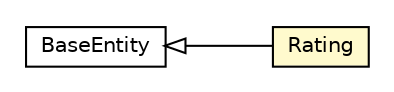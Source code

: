 #!/usr/local/bin/dot
#
# Class diagram 
# Generated by UMLGraph version R5_6-24-gf6e263 (http://www.umlgraph.org/)
#

digraph G {
	edge [fontname="Helvetica",fontsize=10,labelfontname="Helvetica",labelfontsize=10];
	node [fontname="Helvetica",fontsize=10,shape=plaintext];
	nodesep=0.25;
	ranksep=0.5;
	rankdir=LR;
	// com.gwtplatform.carstore.server.dao.domain.Rating
	c309857 [label=<<table title="com.gwtplatform.carstore.server.dao.domain.Rating" border="0" cellborder="1" cellspacing="0" cellpadding="2" port="p" bgcolor="lemonChiffon" href="./Rating.html">
		<tr><td><table border="0" cellspacing="0" cellpadding="1">
<tr><td align="center" balign="center"> Rating </td></tr>
		</table></td></tr>
		</table>>, URL="./Rating.html", fontname="Helvetica", fontcolor="black", fontsize=10.0];
	// com.gwtplatform.carstore.shared.dto.BaseEntity
	c309882 [label=<<table title="com.gwtplatform.carstore.shared.dto.BaseEntity" border="0" cellborder="1" cellspacing="0" cellpadding="2" port="p" href="../../../shared/dto/BaseEntity.html">
		<tr><td><table border="0" cellspacing="0" cellpadding="1">
<tr><td align="center" balign="center"> BaseEntity </td></tr>
		</table></td></tr>
		</table>>, URL="../../../shared/dto/BaseEntity.html", fontname="Helvetica", fontcolor="black", fontsize=10.0];
	//com.gwtplatform.carstore.server.dao.domain.Rating extends com.gwtplatform.carstore.shared.dto.BaseEntity
	c309882:p -> c309857:p [dir=back,arrowtail=empty];
}

